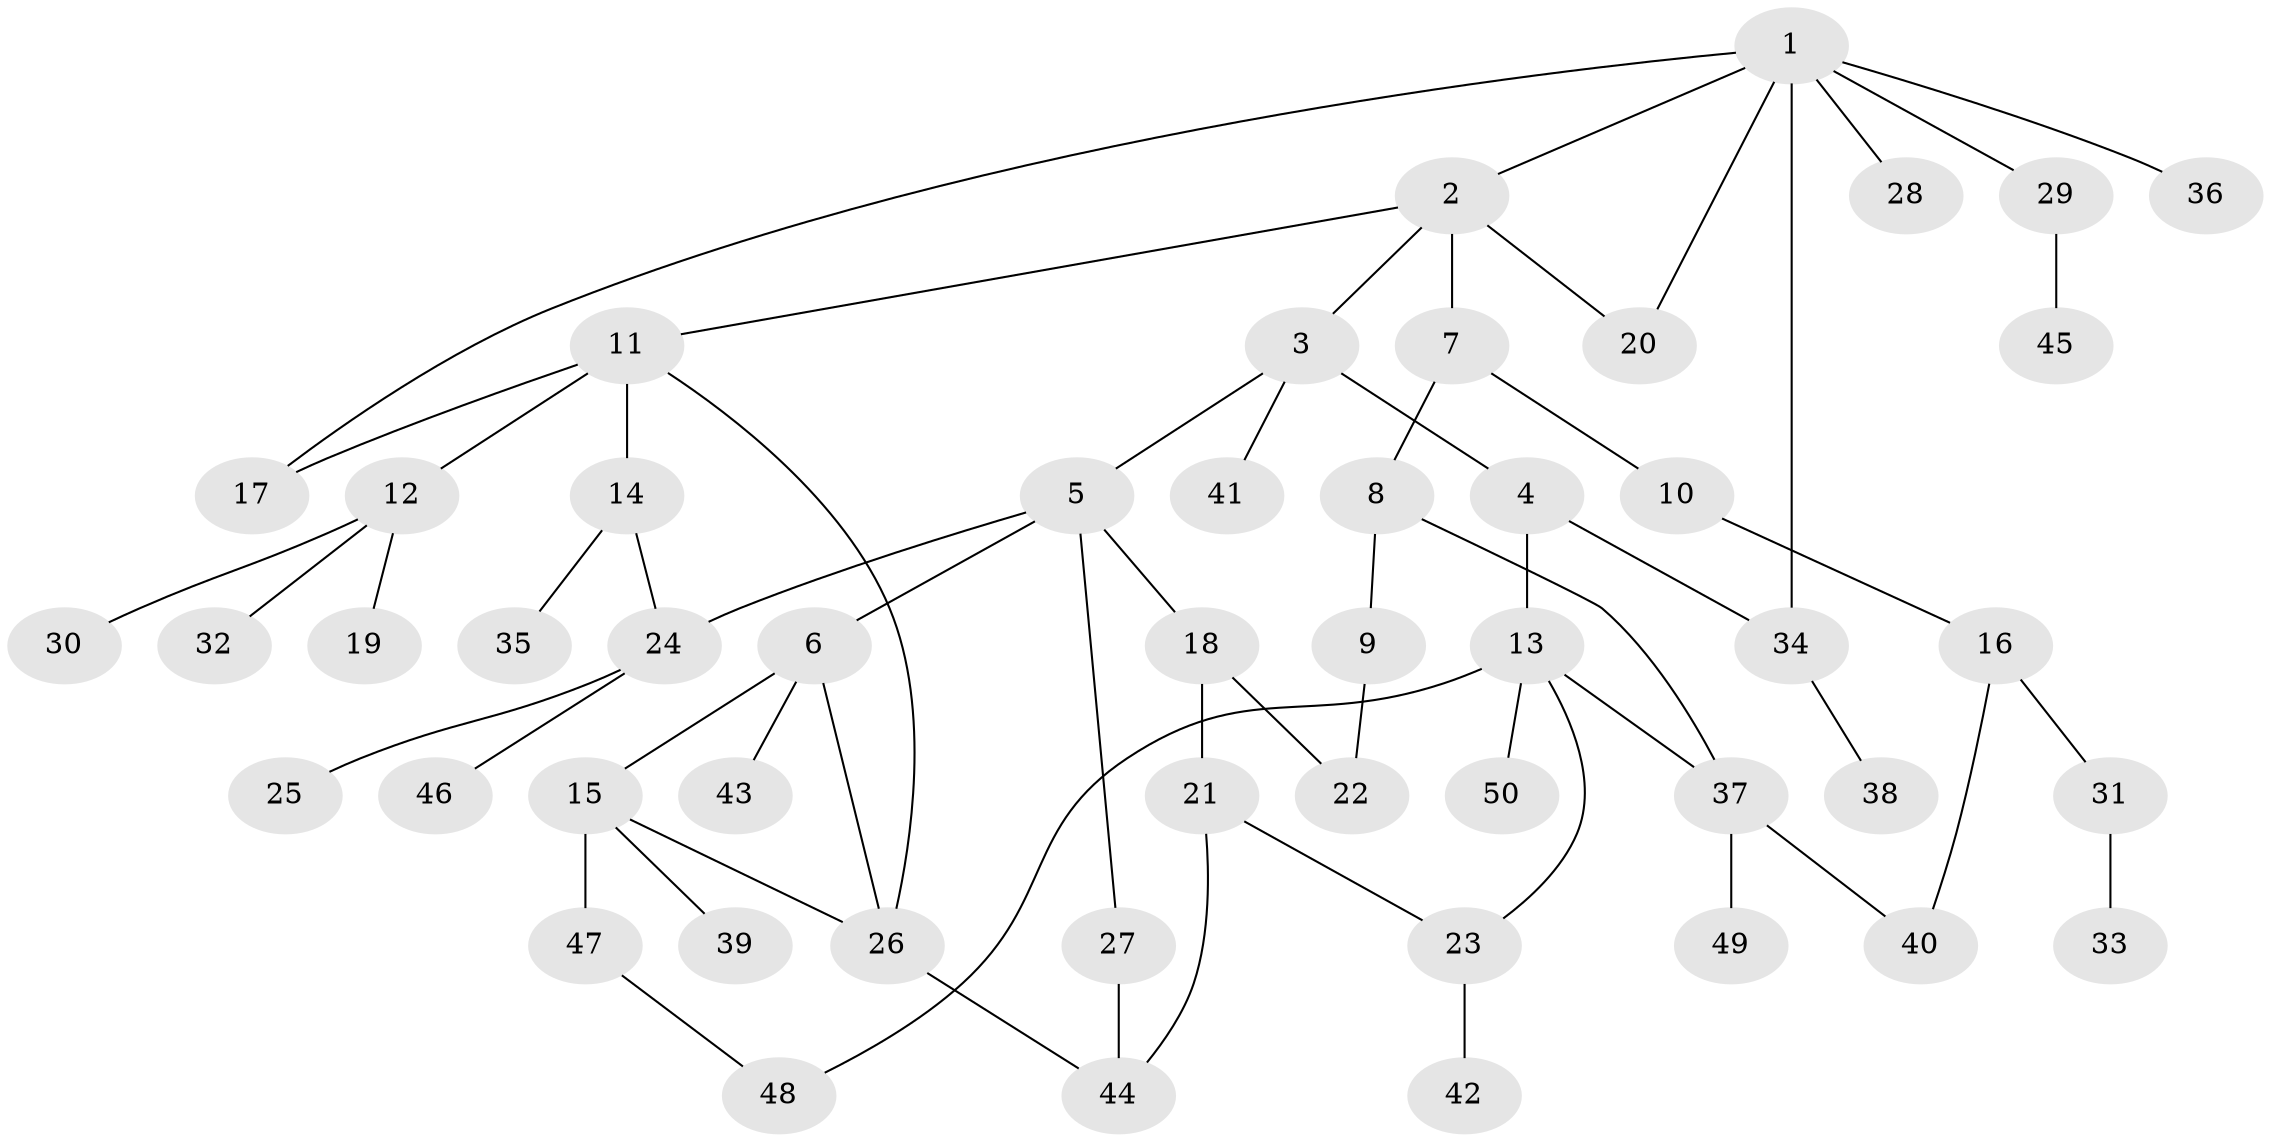 // Generated by graph-tools (version 1.1) at 2025/10/02/27/25 16:10:52]
// undirected, 50 vertices, 62 edges
graph export_dot {
graph [start="1"]
  node [color=gray90,style=filled];
  1;
  2;
  3;
  4;
  5;
  6;
  7;
  8;
  9;
  10;
  11;
  12;
  13;
  14;
  15;
  16;
  17;
  18;
  19;
  20;
  21;
  22;
  23;
  24;
  25;
  26;
  27;
  28;
  29;
  30;
  31;
  32;
  33;
  34;
  35;
  36;
  37;
  38;
  39;
  40;
  41;
  42;
  43;
  44;
  45;
  46;
  47;
  48;
  49;
  50;
  1 -- 2;
  1 -- 28;
  1 -- 29;
  1 -- 34;
  1 -- 36;
  1 -- 20;
  1 -- 17;
  2 -- 3;
  2 -- 7;
  2 -- 11;
  2 -- 20;
  3 -- 4;
  3 -- 5;
  3 -- 41;
  4 -- 13;
  4 -- 34;
  5 -- 6;
  5 -- 18;
  5 -- 24;
  5 -- 27;
  6 -- 15;
  6 -- 26;
  6 -- 43;
  7 -- 8;
  7 -- 10;
  8 -- 9;
  8 -- 37;
  9 -- 22;
  10 -- 16;
  11 -- 12;
  11 -- 14;
  11 -- 17;
  11 -- 26;
  12 -- 19;
  12 -- 30;
  12 -- 32;
  13 -- 23;
  13 -- 50;
  13 -- 37;
  13 -- 48;
  14 -- 35;
  14 -- 24;
  15 -- 39;
  15 -- 47;
  15 -- 26;
  16 -- 31;
  16 -- 40;
  18 -- 21;
  18 -- 22;
  21 -- 44;
  21 -- 23;
  23 -- 42;
  24 -- 25;
  24 -- 46;
  26 -- 44;
  27 -- 44;
  29 -- 45;
  31 -- 33;
  34 -- 38;
  37 -- 40;
  37 -- 49;
  47 -- 48;
}
